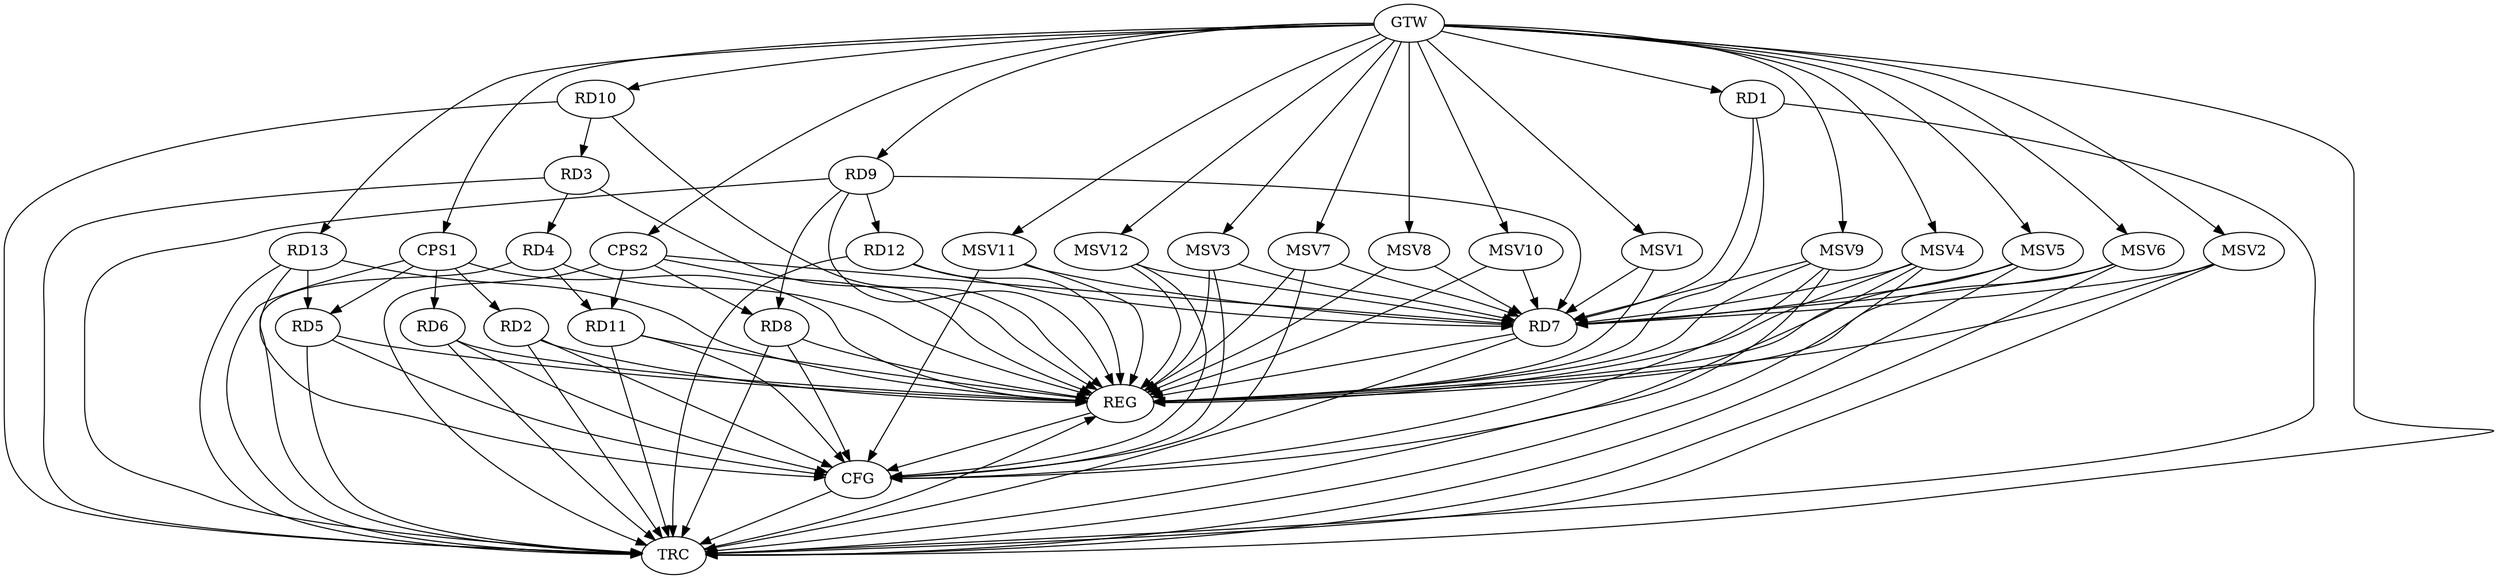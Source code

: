 strict digraph G {
  RD1 [ label="RD1" ];
  RD2 [ label="RD2" ];
  RD3 [ label="RD3" ];
  RD4 [ label="RD4" ];
  RD5 [ label="RD5" ];
  RD6 [ label="RD6" ];
  RD7 [ label="RD7" ];
  RD8 [ label="RD8" ];
  RD9 [ label="RD9" ];
  RD10 [ label="RD10" ];
  RD11 [ label="RD11" ];
  RD12 [ label="RD12" ];
  RD13 [ label="RD13" ];
  CPS1 [ label="CPS1" ];
  CPS2 [ label="CPS2" ];
  GTW [ label="GTW" ];
  REG [ label="REG" ];
  CFG [ label="CFG" ];
  TRC [ label="TRC" ];
  MSV1 [ label="MSV1" ];
  MSV2 [ label="MSV2" ];
  MSV3 [ label="MSV3" ];
  MSV4 [ label="MSV4" ];
  MSV5 [ label="MSV5" ];
  MSV6 [ label="MSV6" ];
  MSV7 [ label="MSV7" ];
  MSV8 [ label="MSV8" ];
  MSV9 [ label="MSV9" ];
  MSV10 [ label="MSV10" ];
  MSV11 [ label="MSV11" ];
  MSV12 [ label="MSV12" ];
  RD1 -> RD7;
  RD3 -> RD4;
  RD10 -> RD3;
  RD4 -> RD11;
  RD13 -> RD5;
  RD9 -> RD7;
  RD12 -> RD7;
  RD9 -> RD8;
  RD9 -> RD12;
  CPS1 -> RD2;
  CPS1 -> RD5;
  CPS1 -> RD6;
  CPS2 -> RD7;
  CPS2 -> RD8;
  CPS2 -> RD11;
  GTW -> RD1;
  GTW -> RD9;
  GTW -> RD10;
  GTW -> RD13;
  GTW -> CPS1;
  GTW -> CPS2;
  RD1 -> REG;
  RD2 -> REG;
  RD3 -> REG;
  RD4 -> REG;
  RD5 -> REG;
  RD6 -> REG;
  RD7 -> REG;
  RD8 -> REG;
  RD9 -> REG;
  RD10 -> REG;
  RD11 -> REG;
  RD12 -> REG;
  RD13 -> REG;
  CPS1 -> REG;
  CPS2 -> REG;
  RD5 -> CFG;
  RD13 -> CFG;
  RD6 -> CFG;
  RD11 -> CFG;
  RD8 -> CFG;
  RD2 -> CFG;
  REG -> CFG;
  RD1 -> TRC;
  RD2 -> TRC;
  RD3 -> TRC;
  RD4 -> TRC;
  RD5 -> TRC;
  RD6 -> TRC;
  RD7 -> TRC;
  RD8 -> TRC;
  RD9 -> TRC;
  RD10 -> TRC;
  RD11 -> TRC;
  RD12 -> TRC;
  RD13 -> TRC;
  CPS1 -> TRC;
  CPS2 -> TRC;
  GTW -> TRC;
  CFG -> TRC;
  TRC -> REG;
  MSV1 -> RD7;
  GTW -> MSV1;
  MSV1 -> REG;
  MSV2 -> RD7;
  GTW -> MSV2;
  MSV2 -> REG;
  MSV2 -> TRC;
  MSV3 -> RD7;
  GTW -> MSV3;
  MSV3 -> REG;
  MSV3 -> CFG;
  MSV4 -> RD7;
  GTW -> MSV4;
  MSV4 -> REG;
  MSV4 -> TRC;
  MSV4 -> CFG;
  MSV5 -> RD7;
  GTW -> MSV5;
  MSV5 -> REG;
  MSV5 -> TRC;
  MSV6 -> RD7;
  MSV7 -> RD7;
  GTW -> MSV6;
  MSV6 -> REG;
  MSV6 -> TRC;
  GTW -> MSV7;
  MSV7 -> REG;
  MSV7 -> CFG;
  MSV8 -> RD7;
  GTW -> MSV8;
  MSV8 -> REG;
  MSV9 -> RD7;
  GTW -> MSV9;
  MSV9 -> REG;
  MSV9 -> TRC;
  MSV9 -> CFG;
  MSV10 -> RD7;
  GTW -> MSV10;
  MSV10 -> REG;
  MSV11 -> RD7;
  MSV12 -> RD7;
  GTW -> MSV11;
  MSV11 -> REG;
  MSV11 -> CFG;
  GTW -> MSV12;
  MSV12 -> REG;
  MSV12 -> CFG;
}
